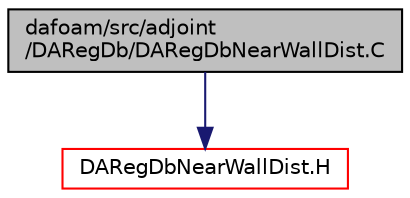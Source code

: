 digraph "dafoam/src/adjoint/DARegDb/DARegDbNearWallDist.C"
{
  bgcolor="transparent";
  edge [fontname="Helvetica",fontsize="10",labelfontname="Helvetica",labelfontsize="10"];
  node [fontname="Helvetica",fontsize="10",shape=record];
  Node0 [label="dafoam/src/adjoint\l/DARegDb/DARegDbNearWallDist.C",height=0.2,width=0.4,color="black", fillcolor="grey75", style="filled", fontcolor="black"];
  Node0 -> Node1 [color="midnightblue",fontsize="10",style="solid",fontname="Helvetica"];
  Node1 [label="DARegDbNearWallDist.H",height=0.2,width=0.4,color="red",URL="$DARegDbNearWallDist_8H.html"];
}
